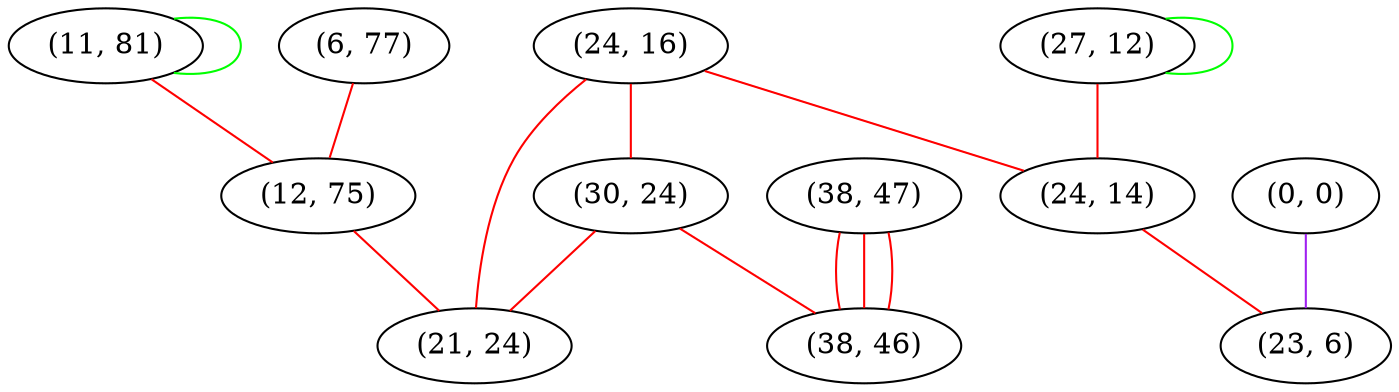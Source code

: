 graph "" {
"(11, 81)";
"(6, 77)";
"(24, 16)";
"(27, 12)";
"(24, 14)";
"(0, 0)";
"(12, 75)";
"(23, 6)";
"(38, 47)";
"(30, 24)";
"(21, 24)";
"(38, 46)";
"(11, 81)" -- "(11, 81)"  [color=green, key=0, weight=2];
"(11, 81)" -- "(12, 75)"  [color=red, key=0, weight=1];
"(6, 77)" -- "(12, 75)"  [color=red, key=0, weight=1];
"(24, 16)" -- "(24, 14)"  [color=red, key=0, weight=1];
"(24, 16)" -- "(30, 24)"  [color=red, key=0, weight=1];
"(24, 16)" -- "(21, 24)"  [color=red, key=0, weight=1];
"(27, 12)" -- "(24, 14)"  [color=red, key=0, weight=1];
"(27, 12)" -- "(27, 12)"  [color=green, key=0, weight=2];
"(24, 14)" -- "(23, 6)"  [color=red, key=0, weight=1];
"(0, 0)" -- "(23, 6)"  [color=purple, key=0, weight=4];
"(12, 75)" -- "(21, 24)"  [color=red, key=0, weight=1];
"(38, 47)" -- "(38, 46)"  [color=red, key=0, weight=1];
"(38, 47)" -- "(38, 46)"  [color=red, key=1, weight=1];
"(38, 47)" -- "(38, 46)"  [color=red, key=2, weight=1];
"(30, 24)" -- "(21, 24)"  [color=red, key=0, weight=1];
"(30, 24)" -- "(38, 46)"  [color=red, key=0, weight=1];
}
